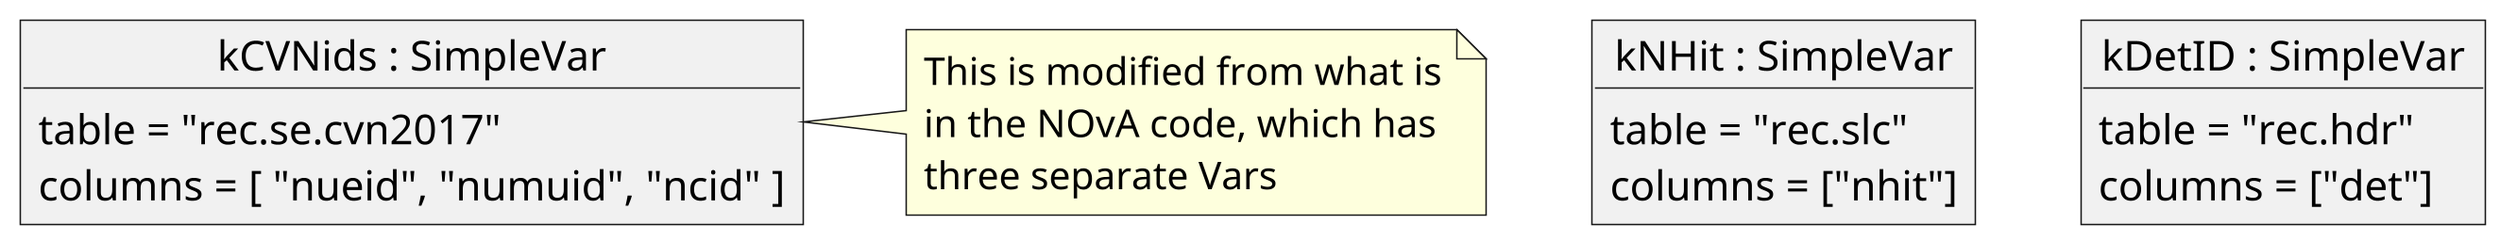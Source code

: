 @startuml
skinparam dpi 300

object "kNHit : SimpleVar" as kNHit {
  table = "rec.slc"
  columns = ["nhit"]
}

object "kDetID : SimpleVar" as kDetID {
  table = "rec.hdr"
  columns = ["det"]
}

object "kCVNids : SimpleVar" as kCVNids {
  table = "rec.se.cvn2017"
  columns = [ "nueid", "numuid", "ncid" ]
}
note right
  This is modified from what is
  in the NOvA code, which has
  three separate Vars
end note

@enduml
